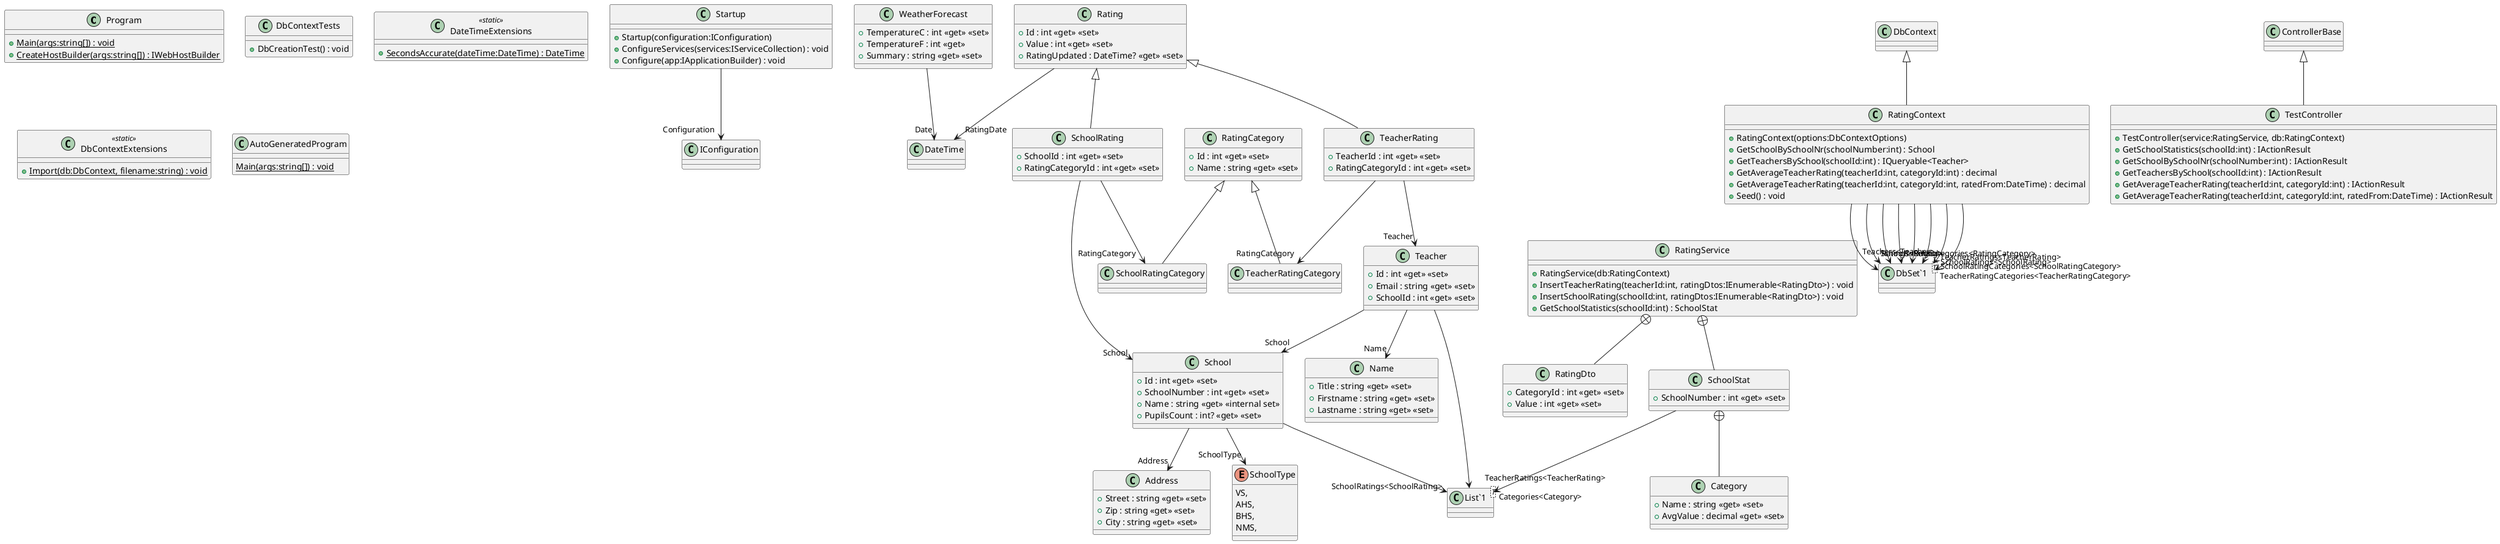 @startuml
class Program {
    + {static} Main(args:string[]) : void
    + {static} CreateHostBuilder(args:string[]) : IWebHostBuilder
}
class Startup {
    + Startup(configuration:IConfiguration)
    + ConfigureServices(services:IServiceCollection) : void
    + Configure(app:IApplicationBuilder) : void
}
Startup --> "Configuration" IConfiguration
class WeatherForecast {
    + TemperatureC : int <<get>> <<set>>
    + TemperatureF : int <<get>>
    + Summary : string <<get>> <<set>>
}
WeatherForecast --> "Date" DateTime
class DbContextTests {
    + DbCreationTest() : void
}
class Address {
    + Street : string <<get>> <<set>>
    + Zip : string <<get>> <<set>>
    + City : string <<get>> <<set>>
}
class Name {
    + Title : string <<get>> <<set>>
    + Firstname : string <<get>> <<set>>
    + Lastname : string <<get>> <<set>>
}
class Rating {
    + Id : int <<get>> <<set>>
    + Value : int <<get>> <<set>>
    + RatingUpdated : DateTime? <<get>> <<set>>
}
Rating --> "RatingDate" DateTime
class RatingCategory {
    + Id : int <<get>> <<set>>
    + Name : string <<get>> <<set>>
}
class School {
    + Id : int <<get>> <<set>>
    + SchoolNumber : int <<get>> <<set>>
    + Name : string <<get>> <<internal set>>
    + PupilsCount : int? <<get>> <<set>>
}
class "List`1"<T> {
}
School --> "Address" Address
School --> "SchoolType" SchoolType
School --> "SchoolRatings<SchoolRating>" "List`1"
class SchoolRating {
    + SchoolId : int <<get>> <<set>>
    + RatingCategoryId : int <<get>> <<set>>
}
Rating <|-- SchoolRating
SchoolRating --> "School" School
SchoolRating --> "RatingCategory" SchoolRatingCategory
class SchoolRatingCategory {
}
RatingCategory <|-- SchoolRatingCategory
enum SchoolType {
    VS,
    AHS,
    BHS,
    NMS,
}
class Teacher {
    + Id : int <<get>> <<set>>
    + Email : string <<get>> <<set>>
    + SchoolId : int <<get>> <<set>>
}
class "List`1"<T> {
}
Teacher --> "Name" Name
Teacher --> "School" School
Teacher --> "TeacherRatings<TeacherRating>" "List`1"
class TeacherRating {
    + TeacherId : int <<get>> <<set>>
    + RatingCategoryId : int <<get>> <<set>>
}
Rating <|-- TeacherRating
TeacherRating --> "Teacher" Teacher
TeacherRating --> "RatingCategory" TeacherRatingCategory
class TeacherRatingCategory {
}
RatingCategory <|-- TeacherRatingCategory
class DateTimeExtensions <<static>> {
    + {static} SecondsAccurate(dateTime:DateTime) : DateTime
}
class DbContextExtensions <<static>> {
    + {static} Import(db:DbContext, filename:string) : void
}
class RatingContext {
    + RatingContext(options:DbContextOptions)
    + GetSchoolBySchoolNr(schoolNumber:int) : School
    + GetTeachersBySchool(schoolId:int) : IQueryable<Teacher>
    + GetAverageTeacherRating(teacherId:int, categoryId:int) : decimal
    + GetAverageTeacherRating(teacherId:int, categoryId:int, ratedFrom:DateTime) : decimal
    + Seed() : void
}
class "DbSet`1"<T> {
}
DbContext <|-- RatingContext
RatingContext --> "Schools<School>" "DbSet`1"
RatingContext --> "Ratings<Rating>" "DbSet`1"
RatingContext --> "RatingCategories<RatingCategory>" "DbSet`1"
RatingContext --> "SchoolRatings<SchoolRating>" "DbSet`1"
RatingContext --> "SchoolRatingCategories<SchoolRatingCategory>" "DbSet`1"
RatingContext --> "Teachers<Teacher>" "DbSet`1"
RatingContext --> "TeacherRatings<TeacherRating>" "DbSet`1"
RatingContext --> "TeacherRatingCategories<TeacherRatingCategory>" "DbSet`1"
class RatingService {
    + RatingService(db:RatingContext)
    + InsertTeacherRating(teacherId:int, ratingDtos:IEnumerable<RatingDto>) : void
    + InsertSchoolRating(schoolId:int, ratingDtos:IEnumerable<RatingDto>) : void
    + GetSchoolStatistics(schoolId:int) : SchoolStat
}
class RatingDto {
    + CategoryId : int <<get>> <<set>>
    + Value : int <<get>> <<set>>
}
class SchoolStat {
    + SchoolNumber : int <<get>> <<set>>
}
class Category {
    + Name : string <<get>> <<set>>
    + AvgValue : decimal <<get>> <<set>>
}
class "List`1"<T> {
}
RatingService +-- RatingDto
RatingService +-- SchoolStat
SchoolStat --> "Categories<Category>" "List`1"
SchoolStat +-- Category
class TestController {
    + TestController(service:RatingService, db:RatingContext)
    + GetSchoolStatistics(schoolId:int) : IActionResult
    + GetSchoolBySchoolNr(schoolNumber:int) : IActionResult
    + GetTeachersBySchool(schoolId:int) : IActionResult
    + GetAverageTeacherRating(teacherId:int, categoryId:int) : IActionResult
    + GetAverageTeacherRating(teacherId:int, categoryId:int, ratedFrom:DateTime) : IActionResult
}
ControllerBase <|-- TestController
class AutoGeneratedProgram {
    {static} Main(args:string[]) : void
}
@enduml
